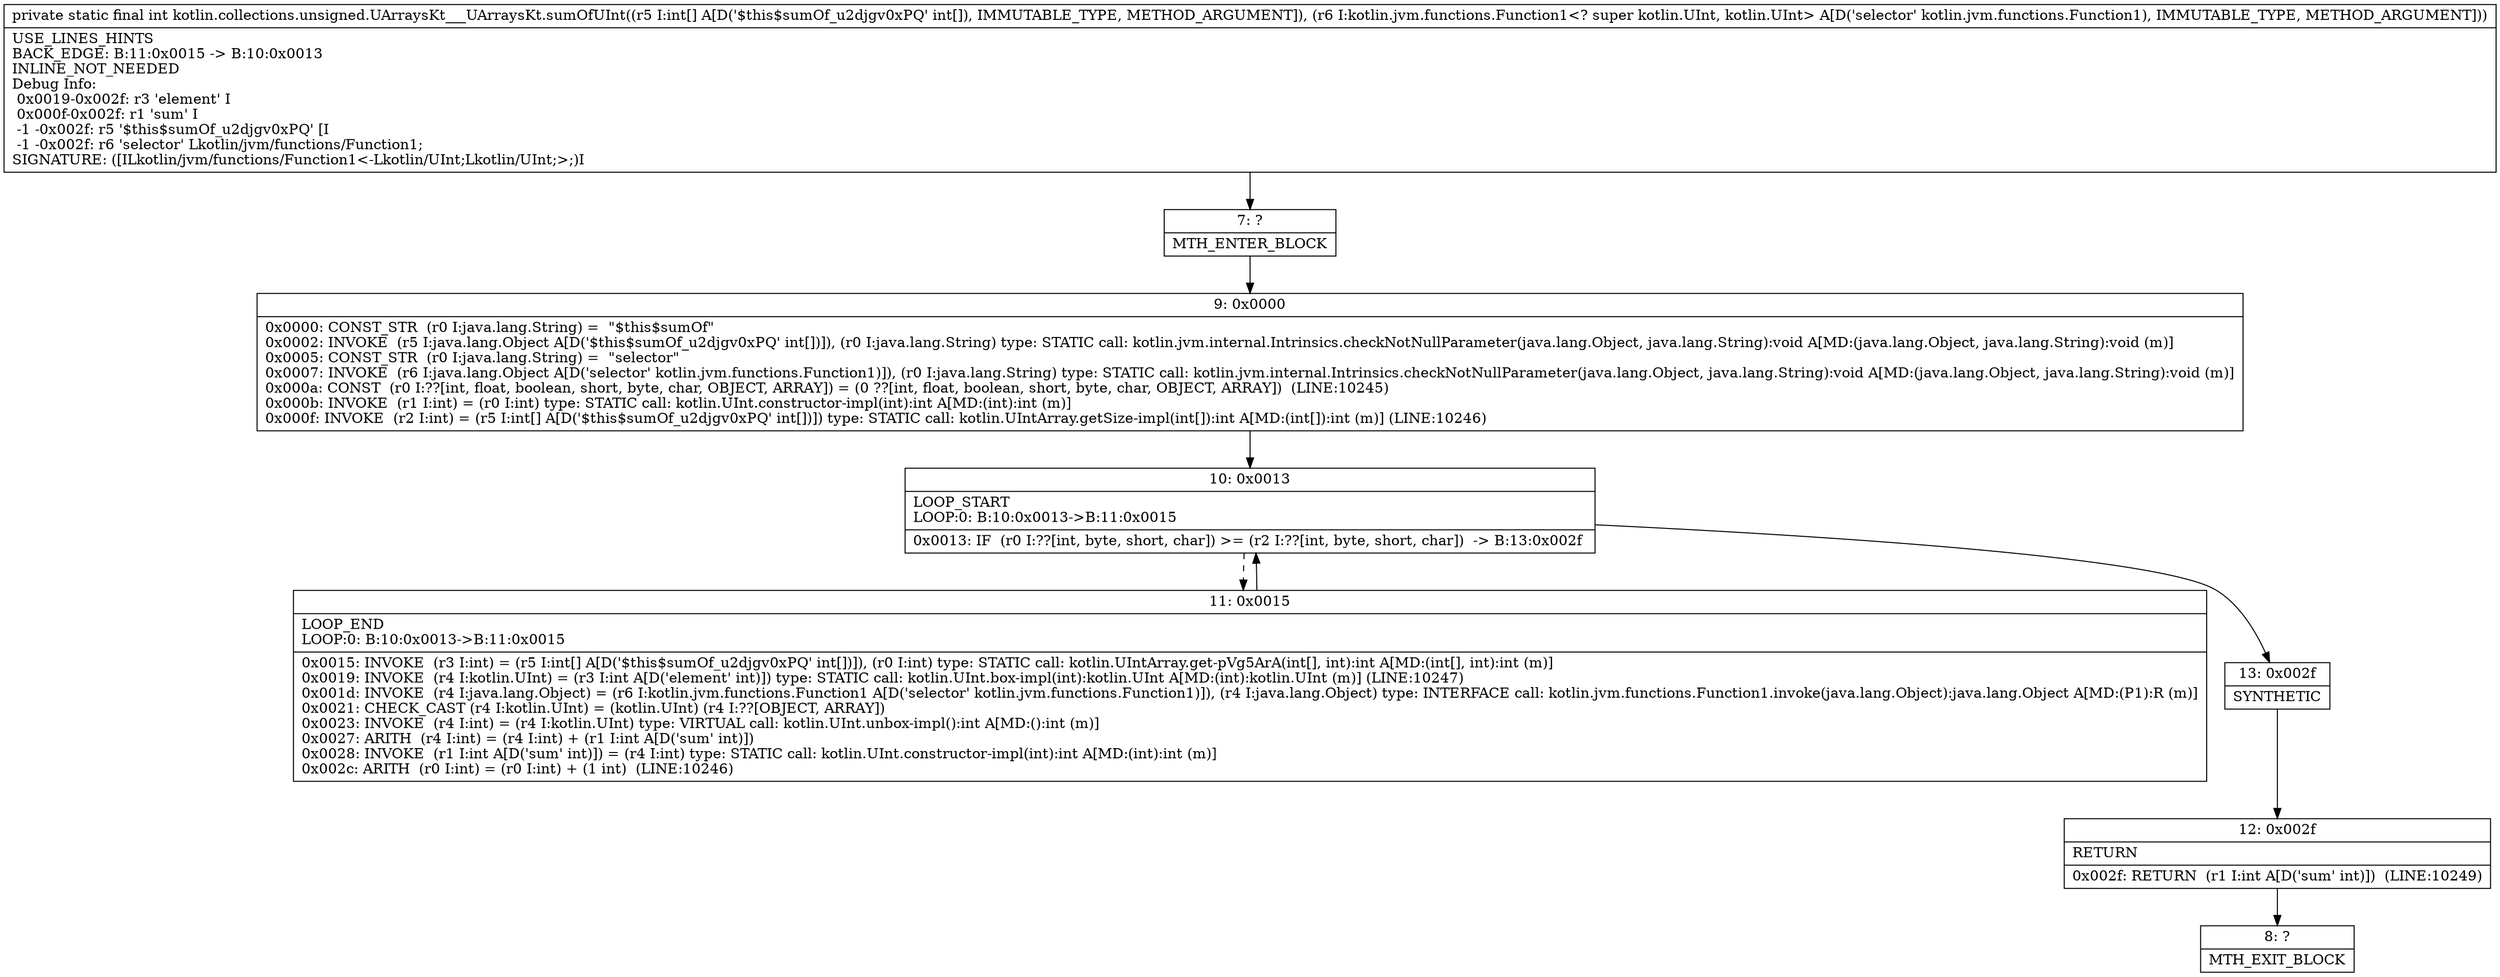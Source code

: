 digraph "CFG forkotlin.collections.unsigned.UArraysKt___UArraysKt.sumOfUInt([ILkotlin\/jvm\/functions\/Function1;)I" {
Node_7 [shape=record,label="{7\:\ ?|MTH_ENTER_BLOCK\l}"];
Node_9 [shape=record,label="{9\:\ 0x0000|0x0000: CONST_STR  (r0 I:java.lang.String) =  \"$this$sumOf\" \l0x0002: INVOKE  (r5 I:java.lang.Object A[D('$this$sumOf_u2djgv0xPQ' int[])]), (r0 I:java.lang.String) type: STATIC call: kotlin.jvm.internal.Intrinsics.checkNotNullParameter(java.lang.Object, java.lang.String):void A[MD:(java.lang.Object, java.lang.String):void (m)]\l0x0005: CONST_STR  (r0 I:java.lang.String) =  \"selector\" \l0x0007: INVOKE  (r6 I:java.lang.Object A[D('selector' kotlin.jvm.functions.Function1)]), (r0 I:java.lang.String) type: STATIC call: kotlin.jvm.internal.Intrinsics.checkNotNullParameter(java.lang.Object, java.lang.String):void A[MD:(java.lang.Object, java.lang.String):void (m)]\l0x000a: CONST  (r0 I:??[int, float, boolean, short, byte, char, OBJECT, ARRAY]) = (0 ??[int, float, boolean, short, byte, char, OBJECT, ARRAY])  (LINE:10245)\l0x000b: INVOKE  (r1 I:int) = (r0 I:int) type: STATIC call: kotlin.UInt.constructor\-impl(int):int A[MD:(int):int (m)]\l0x000f: INVOKE  (r2 I:int) = (r5 I:int[] A[D('$this$sumOf_u2djgv0xPQ' int[])]) type: STATIC call: kotlin.UIntArray.getSize\-impl(int[]):int A[MD:(int[]):int (m)] (LINE:10246)\l}"];
Node_10 [shape=record,label="{10\:\ 0x0013|LOOP_START\lLOOP:0: B:10:0x0013\-\>B:11:0x0015\l|0x0013: IF  (r0 I:??[int, byte, short, char]) \>= (r2 I:??[int, byte, short, char])  \-\> B:13:0x002f \l}"];
Node_11 [shape=record,label="{11\:\ 0x0015|LOOP_END\lLOOP:0: B:10:0x0013\-\>B:11:0x0015\l|0x0015: INVOKE  (r3 I:int) = (r5 I:int[] A[D('$this$sumOf_u2djgv0xPQ' int[])]), (r0 I:int) type: STATIC call: kotlin.UIntArray.get\-pVg5ArA(int[], int):int A[MD:(int[], int):int (m)]\l0x0019: INVOKE  (r4 I:kotlin.UInt) = (r3 I:int A[D('element' int)]) type: STATIC call: kotlin.UInt.box\-impl(int):kotlin.UInt A[MD:(int):kotlin.UInt (m)] (LINE:10247)\l0x001d: INVOKE  (r4 I:java.lang.Object) = (r6 I:kotlin.jvm.functions.Function1 A[D('selector' kotlin.jvm.functions.Function1)]), (r4 I:java.lang.Object) type: INTERFACE call: kotlin.jvm.functions.Function1.invoke(java.lang.Object):java.lang.Object A[MD:(P1):R (m)]\l0x0021: CHECK_CAST (r4 I:kotlin.UInt) = (kotlin.UInt) (r4 I:??[OBJECT, ARRAY]) \l0x0023: INVOKE  (r4 I:int) = (r4 I:kotlin.UInt) type: VIRTUAL call: kotlin.UInt.unbox\-impl():int A[MD:():int (m)]\l0x0027: ARITH  (r4 I:int) = (r4 I:int) + (r1 I:int A[D('sum' int)]) \l0x0028: INVOKE  (r1 I:int A[D('sum' int)]) = (r4 I:int) type: STATIC call: kotlin.UInt.constructor\-impl(int):int A[MD:(int):int (m)]\l0x002c: ARITH  (r0 I:int) = (r0 I:int) + (1 int)  (LINE:10246)\l}"];
Node_13 [shape=record,label="{13\:\ 0x002f|SYNTHETIC\l}"];
Node_12 [shape=record,label="{12\:\ 0x002f|RETURN\l|0x002f: RETURN  (r1 I:int A[D('sum' int)])  (LINE:10249)\l}"];
Node_8 [shape=record,label="{8\:\ ?|MTH_EXIT_BLOCK\l}"];
MethodNode[shape=record,label="{private static final int kotlin.collections.unsigned.UArraysKt___UArraysKt.sumOfUInt((r5 I:int[] A[D('$this$sumOf_u2djgv0xPQ' int[]), IMMUTABLE_TYPE, METHOD_ARGUMENT]), (r6 I:kotlin.jvm.functions.Function1\<? super kotlin.UInt, kotlin.UInt\> A[D('selector' kotlin.jvm.functions.Function1), IMMUTABLE_TYPE, METHOD_ARGUMENT]))  | USE_LINES_HINTS\lBACK_EDGE: B:11:0x0015 \-\> B:10:0x0013\lINLINE_NOT_NEEDED\lDebug Info:\l  0x0019\-0x002f: r3 'element' I\l  0x000f\-0x002f: r1 'sum' I\l  \-1 \-0x002f: r5 '$this$sumOf_u2djgv0xPQ' [I\l  \-1 \-0x002f: r6 'selector' Lkotlin\/jvm\/functions\/Function1;\lSIGNATURE: ([ILkotlin\/jvm\/functions\/Function1\<\-Lkotlin\/UInt;Lkotlin\/UInt;\>;)I\l}"];
MethodNode -> Node_7;Node_7 -> Node_9;
Node_9 -> Node_10;
Node_10 -> Node_11[style=dashed];
Node_10 -> Node_13;
Node_11 -> Node_10;
Node_13 -> Node_12;
Node_12 -> Node_8;
}

